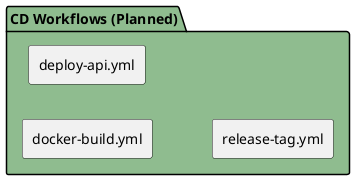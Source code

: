 @startuml
' Future CD Workflows
skinparam componentStyle rectangle
skinparam defaultTextAlignment center
skinparam wrapWidth 180
skinparam linetype ortho
left to right direction

package "CD Workflows (Planned)" #DarkSeaGreen {
  [docker-build.yml]
  [deploy-api.yml]
  [release-tag.yml]
}
@enduml
